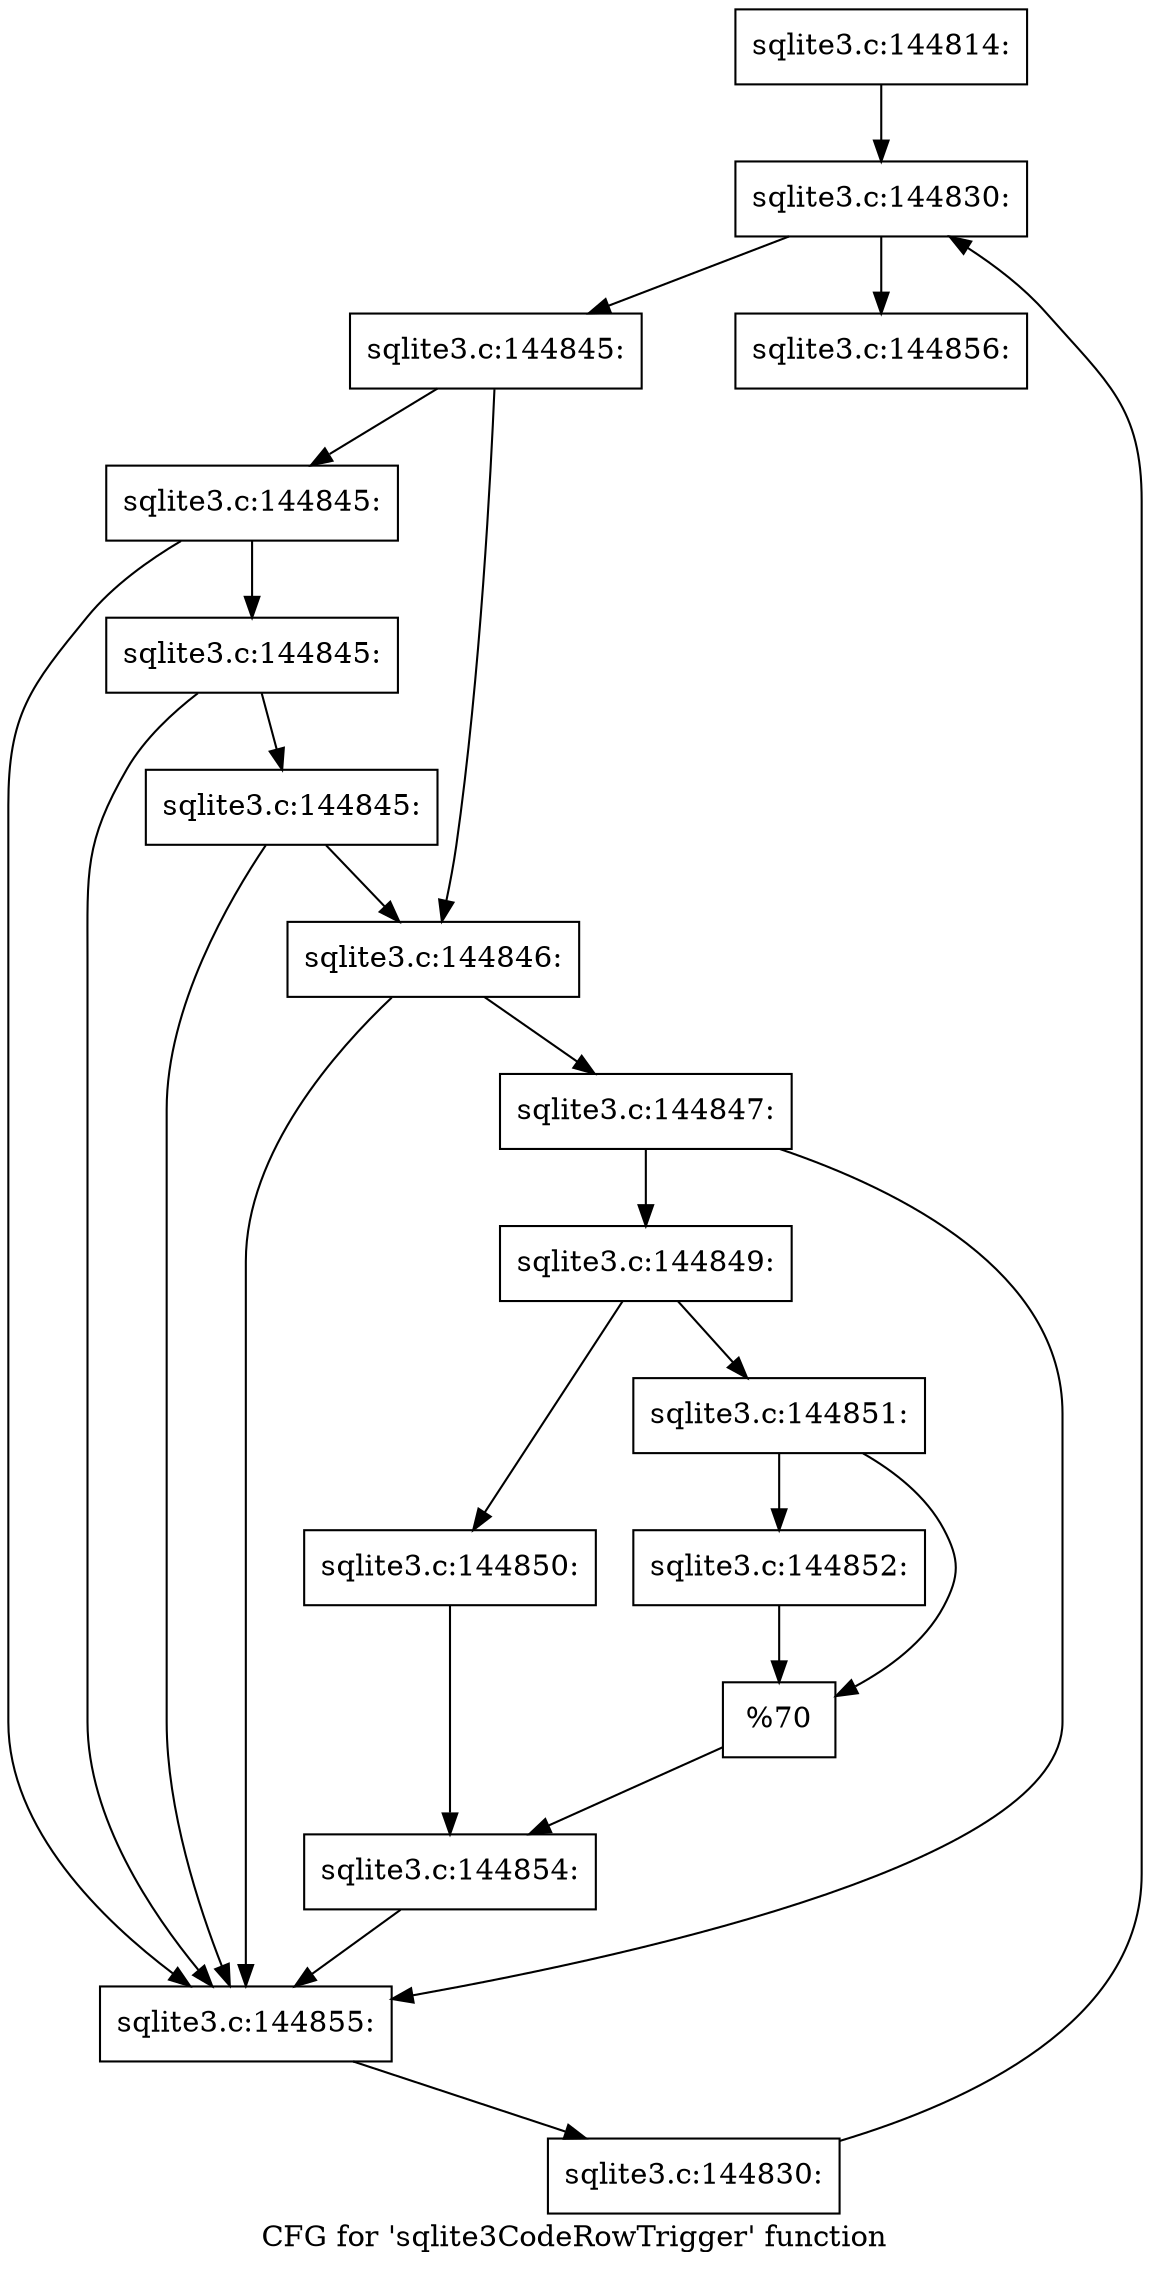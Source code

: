 digraph "CFG for 'sqlite3CodeRowTrigger' function" {
	label="CFG for 'sqlite3CodeRowTrigger' function";

	Node0x55c0f9da3a40 [shape=record,label="{sqlite3.c:144814:}"];
	Node0x55c0f9da3a40 -> Node0x55c0f9db79f0;
	Node0x55c0f9db79f0 [shape=record,label="{sqlite3.c:144830:}"];
	Node0x55c0f9db79f0 -> Node0x55c0f9db7c10;
	Node0x55c0f9db79f0 -> Node0x55c0f9db77d0;
	Node0x55c0f9db7c10 [shape=record,label="{sqlite3.c:144845:}"];
	Node0x55c0f9db7c10 -> Node0x55c0f9db8100;
	Node0x55c0f9db7c10 -> Node0x55c0f9db8180;
	Node0x55c0f9db8180 [shape=record,label="{sqlite3.c:144845:}"];
	Node0x55c0f9db8180 -> Node0x55c0f9db8770;
	Node0x55c0f9db8180 -> Node0x55c0f9db8030;
	Node0x55c0f9db8770 [shape=record,label="{sqlite3.c:144845:}"];
	Node0x55c0f9db8770 -> Node0x55c0f9db86f0;
	Node0x55c0f9db8770 -> Node0x55c0f9db8030;
	Node0x55c0f9db86f0 [shape=record,label="{sqlite3.c:144845:}"];
	Node0x55c0f9db86f0 -> Node0x55c0f9db8100;
	Node0x55c0f9db86f0 -> Node0x55c0f9db8030;
	Node0x55c0f9db8100 [shape=record,label="{sqlite3.c:144846:}"];
	Node0x55c0f9db8100 -> Node0x55c0f9db8080;
	Node0x55c0f9db8100 -> Node0x55c0f9db8030;
	Node0x55c0f9db8080 [shape=record,label="{sqlite3.c:144847:}"];
	Node0x55c0f9db8080 -> Node0x55c0f9db7fe0;
	Node0x55c0f9db8080 -> Node0x55c0f9db8030;
	Node0x55c0f9db7fe0 [shape=record,label="{sqlite3.c:144849:}"];
	Node0x55c0f9db7fe0 -> Node0x55c0f9db9c80;
	Node0x55c0f9db7fe0 -> Node0x55c0f9db9be0;
	Node0x55c0f9db9be0 [shape=record,label="{sqlite3.c:144850:}"];
	Node0x55c0f9db9be0 -> Node0x55c0f9db9c30;
	Node0x55c0f9db9c80 [shape=record,label="{sqlite3.c:144851:}"];
	Node0x55c0f9db9c80 -> Node0x55c0f651ded0;
	Node0x55c0f9db9c80 -> Node0x55c0f9dba750;
	Node0x55c0f651ded0 [shape=record,label="{sqlite3.c:144852:}"];
	Node0x55c0f651ded0 -> Node0x55c0f9dba750;
	Node0x55c0f9dba750 [shape=record,label="{%70}"];
	Node0x55c0f9dba750 -> Node0x55c0f9db9c30;
	Node0x55c0f9db9c30 [shape=record,label="{sqlite3.c:144854:}"];
	Node0x55c0f9db9c30 -> Node0x55c0f9db8030;
	Node0x55c0f9db8030 [shape=record,label="{sqlite3.c:144855:}"];
	Node0x55c0f9db8030 -> Node0x55c0f9db7b80;
	Node0x55c0f9db7b80 [shape=record,label="{sqlite3.c:144830:}"];
	Node0x55c0f9db7b80 -> Node0x55c0f9db79f0;
	Node0x55c0f9db77d0 [shape=record,label="{sqlite3.c:144856:}"];
}
